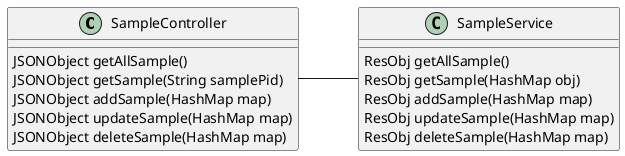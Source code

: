 @startuml

left to right direction

class SampleController {
  JSONObject getAllSample()
  JSONObject getSample(String samplePid)
  JSONObject addSample(HashMap map)
  JSONObject updateSample(HashMap map)
  JSONObject deleteSample(HashMap map)
}

class SampleService {
  ResObj getAllSample()
  ResObj getSample(HashMap obj)
  ResObj addSample(HashMap map)
  ResObj updateSample(HashMap map)
  ResObj deleteSample(HashMap map)
}

SampleController -- SampleService

@enduml